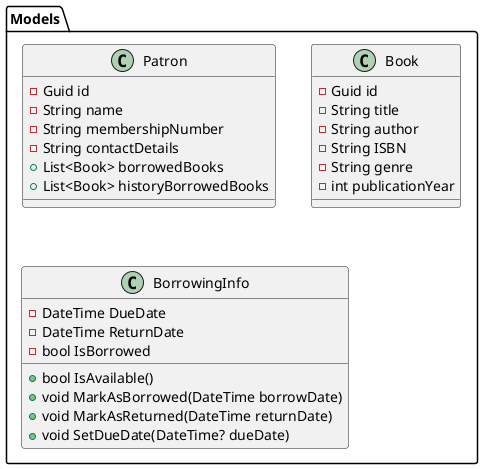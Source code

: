 @startuml Models

package "Models" {
    class Patron {
        -Guid id
        -String name
        -String membershipNumber
        -String contactDetails
        +List<Book> borrowedBooks
        +List<Book> historyBorrowedBooks
    }

    class Book {
        -Guid id
        -String title
        -String author
        -String ISBN
        -String genre
        -int publicationYear
    }

    class BorrowingInfo {
        -DateTime DueDate
        -DateTime ReturnDate
        -bool IsBorrowed
        +bool IsAvailable()
        +void MarkAsBorrowed(DateTime borrowDate)
        +void MarkAsReturned(DateTime returnDate)
        +void SetDueDate(DateTime? dueDate)
    }
}

@enduml
